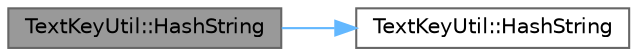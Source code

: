 digraph "TextKeyUtil::HashString"
{
 // INTERACTIVE_SVG=YES
 // LATEX_PDF_SIZE
  bgcolor="transparent";
  edge [fontname=Helvetica,fontsize=10,labelfontname=Helvetica,labelfontsize=10];
  node [fontname=Helvetica,fontsize=10,shape=box,height=0.2,width=0.4];
  rankdir="LR";
  Node1 [id="Node000001",label="TextKeyUtil::HashString",height=0.2,width=0.4,color="gray40", fillcolor="grey60", style="filled", fontcolor="black",tooltip=" "];
  Node1 -> Node2 [id="edge1_Node000001_Node000002",color="steelblue1",style="solid",tooltip=" "];
  Node2 [id="Node000002",label="TextKeyUtil::HashString",height=0.2,width=0.4,color="grey40", fillcolor="white", style="filled",URL="$dc/def/namespaceTextKeyUtil.html#a0f2a5339bb57c5d04c72f6ca26f3606a",tooltip="Utility to produce a hash for a UTF-16 string (as used by FTextKey)"];
}
